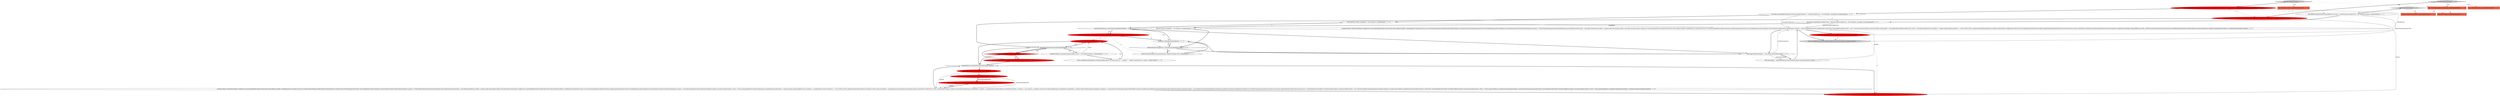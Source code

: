 digraph {
10 [style = filled, label = "final ArrayList<String> groupIdList = new ArrayList<>()@@@5@@@['1', '0', '0']", fillcolor = white, shape = ellipse image = "AAA0AAABBB1BBB"];
1 [style = filled, label = "return new DescribeConsumerGroupsResult(resultFutures)@@@66@@@['1', '0', '0']", fillcolor = red, shape = ellipse image = "AAA1AAABBB1BBB"];
30 [style = filled, label = "Collection<String> groupIds@@@2@@@['0', '0', '1']", fillcolor = tomato, shape = box image = "AAA0AAABBB3BBB"];
12 [style = filled, label = "describeConsumerGroups['1', '0', '0']", fillcolor = lightgray, shape = diamond image = "AAA0AAABBB1BBB"];
4 [style = filled, label = "runnable.call(new Call(\"findCoordinator\",deadline,new LeastLoadedNodeProvider()){@Override AbstractRequest.Builder createRequest(int timeoutMs){return new FindCoordinatorRequest.Builder(FindCoordinatorRequest.CoordinatorType.GROUP,groupId)}@Override void handleResponse(AbstractResponse abstractResponse){final FindCoordinatorResponse response = (FindCoordinatorResponse)abstractResponsefinal long nowDeleteConsumerGroups = time.milliseconds()final int nodeId = response.node().id()runnable.call(new Call(\"deleteConsumerGroups\",deadline,new ConstantNodeIdProvider(nodeId)){@Override AbstractRequest.Builder createRequest(int timeoutMs){return new DeleteGroupsRequest.Builder(Collections.singleton(groupId))}@Override void handleResponse(AbstractResponse abstractResponse){final DeleteGroupsResponse response = (DeleteGroupsResponse)abstractResponsefor (Map.Entry<String,KafkaFutureImpl<Void>> entry : deleteConsumerGroupFutures.entrySet()){final String groupId = entry.getKey()final KafkaFutureImpl<Void> future = entry.getValue()final Errors groupError = response.get(groupId)if (groupError != Errors.NONE) {future.completeExceptionally(groupError.exception())continue}future.complete(null)}}@Override void handleFailure(Throwable throwable){completeAllExceptionally(deleteConsumerGroupFutures.values(),throwable)}},nowDeleteConsumerGroups)deleteConsumerGroupsFuture.complete(new HashMap<String,KafkaFuture<Void>>(deleteConsumerGroupFutures))}@Override void handleFailure(Throwable throwable){deleteConsumerGroupsFuture.completeExceptionally(throwable)}},nowFindCoordinator)@@@15@@@['1', '0', '1']", fillcolor = white, shape = ellipse image = "AAA0AAABBB1BBB"];
19 [style = filled, label = "KafkaFutureImpl<ConsumerGroupDescription> future = new KafkaFutureImpl<>()@@@6@@@['0', '1', '0']", fillcolor = white, shape = ellipse image = "AAA0AAABBB2BBB"];
28 [style = filled, label = "return new DeleteConsumerGroupsResult(deleteConsumerGroupsFuture)@@@53@@@['0', '0', '1']", fillcolor = lightgray, shape = ellipse image = "AAA0AAABBB3BBB"];
0 [style = filled, label = "groupIdList.add(groupId)@@@9@@@['1', '0', '1']", fillcolor = white, shape = ellipse image = "AAA0AAABBB1BBB"];
25 [style = filled, label = "futures.put(groupId,new KafkaFutureImpl<ConsumerGroupDescription>())@@@11@@@['0', '1', '0']", fillcolor = red, shape = ellipse image = "AAA1AAABBB2BBB"];
27 [style = filled, label = "entry.getValue().isCompletedExceptionally()@@@15@@@['0', '1', '0']", fillcolor = white, shape = diamond image = "AAA0AAABBB2BBB"];
11 [style = filled, label = "final DescribeConsumerGroupsOptions options@@@2@@@['1', '1', '0']", fillcolor = tomato, shape = box image = "AAA0AAABBB1BBB"];
14 [style = filled, label = "final Collection<String> groupIds@@@2@@@['0', '1', '0']", fillcolor = tomato, shape = box image = "AAA0AAABBB2BBB"];
15 [style = filled, label = "final long deadline = calcDeadlineMs(startFindCoordinatorMs,options.timeoutMs())@@@18@@@['0', '1', '0']", fillcolor = red, shape = ellipse image = "AAA1AAABBB2BBB"];
21 [style = filled, label = "runnable.call(new Call(\"findCoordinator\",deadline,new LeastLoadedNodeProvider()){@Override AbstractRequest.Builder createRequest(int timeoutMs){return new FindCoordinatorRequest.Builder(FindCoordinatorRequest.CoordinatorType.GROUP,groupId)}@Override void handleResponse(AbstractResponse abstractResponse){final FindCoordinatorResponse response = (FindCoordinatorResponse)abstractResponsefinal long nowDescribeConsumerGroups = time.milliseconds()final int nodeId = response.node().id()runnable.call(new Call(\"describeConsumerGroups\",deadline,new ConstantNodeIdProvider(nodeId)){@Override AbstractRequest.Builder createRequest(int timeoutMs){return new DescribeGroupsRequest.Builder(Collections.singletonList(groupId))}@Override void handleResponse(AbstractResponse abstractResponse){final DescribeGroupsResponse response = (DescribeGroupsResponse)abstractResponseKafkaFutureImpl<ConsumerGroupDescription> future = futures.get(groupId)final DescribeGroupsResponse.GroupMetadata groupMetadata = response.groups().get(groupId)final Errors groupError = groupMetadata.error()if (groupError != Errors.NONE) {future.completeExceptionally(groupError.exception())}{final String protocolType = groupMetadata.protocolType()if (protocolType.equals(ConsumerProtocol.PROTOCOL_TYPE) || protocolType.isEmpty()) {final List<DescribeGroupsResponse.GroupMember> members = groupMetadata.members()final List<MemberDescription> consumers = new ArrayList<>(members.size())for (DescribeGroupsResponse.GroupMember groupMember : members){final PartitionAssignor.Assignment assignment = ConsumerProtocol.deserializeAssignment(ByteBuffer.wrap(Utils.readBytes(groupMember.memberAssignment())))final MemberDescription memberDescription = new MemberDescription(groupMember.memberId(),groupMember.clientId(),groupMember.clientHost(),new MemberAssignment(assignment.partitions()))consumers.add(memberDescription)}final String protocol = groupMetadata.protocol()final ConsumerGroupDescription consumerGroupDescription = new ConsumerGroupDescription(groupId,protocolType.isEmpty(),consumers,protocol)future.complete(consumerGroupDescription)}}}@Override void handleFailure(Throwable throwable){KafkaFutureImpl<ConsumerGroupDescription> future = futures.get(groupId)future.completeExceptionally(throwable)}},nowDescribeConsumerGroups)}@Override void handleFailure(Throwable throwable){KafkaFutureImpl<ConsumerGroupDescription> future = futures.get(groupId)future.completeExceptionally(throwable)}},startFindCoordinatorMs)@@@19@@@['0', '1', '0']", fillcolor = white, shape = ellipse image = "AAA0AAABBB2BBB"];
33 [style = filled, label = "!deleteConsumerGroupFutures.containsKey(groupId)@@@7@@@['0', '0', '1']", fillcolor = white, shape = diamond image = "AAA0AAABBB3BBB"];
6 [style = filled, label = "final Map<String,KafkaFutureImpl<ConsumerGroupDescription>> consumerGroupFutures = new HashMap<>(groupIds.size())@@@4@@@['1', '0', '0']", fillcolor = white, shape = ellipse image = "AAA0AAABBB1BBB"];
36 [style = filled, label = "final KafkaFutureImpl<Map<String,KafkaFuture<Void>>> deleteConsumerGroupsFuture = new KafkaFutureImpl<>()@@@3@@@['0', '0', '1']", fillcolor = white, shape = ellipse image = "AAA0AAABBB3BBB"];
3 [style = filled, label = "consumerGroupFutures.put(groupId,new KafkaFutureImpl<ConsumerGroupDescription>())@@@8@@@['1', '0', '0']", fillcolor = red, shape = ellipse image = "AAA1AAABBB1BBB"];
20 [style = filled, label = "!futures.containsKey(groupId)@@@10@@@['0', '1', '0']", fillcolor = red, shape = diamond image = "AAA1AAABBB2BBB"];
17 [style = filled, label = "final String groupId = entry.getKey()@@@16@@@['0', '1', '0']", fillcolor = red, shape = ellipse image = "AAA1AAABBB2BBB"];
18 [style = filled, label = "final long startFindCoordinatorMs = time.milliseconds()@@@17@@@['0', '1', '0']", fillcolor = red, shape = ellipse image = "AAA1AAABBB2BBB"];
22 [style = filled, label = "futures.put(groupId,future)@@@8@@@['0', '1', '0']", fillcolor = red, shape = ellipse image = "AAA1AAABBB2BBB"];
35 [style = filled, label = "deleteConsumerGroups['0', '0', '1']", fillcolor = lightgray, shape = diamond image = "AAA0AAABBB3BBB"];
5 [style = filled, label = "final KafkaFutureImpl<Map<String,KafkaFuture<ConsumerGroupDescription>>> resultFutures = new KafkaFutureImpl<>()@@@3@@@['1', '0', '0']", fillcolor = red, shape = ellipse image = "AAA1AAABBB1BBB"];
7 [style = filled, label = "!consumerGroupFutures.containsKey(groupId)@@@7@@@['1', '0', '0']", fillcolor = white, shape = diamond image = "AAA0AAABBB1BBB"];
23 [style = filled, label = "describeConsumerGroups['0', '1', '0']", fillcolor = lightgray, shape = diamond image = "AAA0AAABBB2BBB"];
34 [style = filled, label = "final Map<String,KafkaFutureImpl<Void>> deleteConsumerGroupFutures = new HashMap<>(groupIds.size())@@@4@@@['0', '0', '1']", fillcolor = white, shape = ellipse image = "AAA0AAABBB3BBB"];
13 [style = filled, label = "groupIdIsUnrepresentable(groupId)@@@5@@@['0', '1', '0']", fillcolor = white, shape = diamond image = "AAA0AAABBB2BBB"];
9 [style = filled, label = "final long deadline = calcDeadlineMs(nowFindCoordinator,options.timeoutMs())@@@14@@@['1', '0', '1']", fillcolor = white, shape = ellipse image = "AAA0AAABBB1BBB"];
31 [style = filled, label = "deleteConsumerGroupFutures.put(groupId,new KafkaFutureImpl<Void>())@@@8@@@['0', '0', '1']", fillcolor = white, shape = ellipse image = "AAA0AAABBB3BBB"];
32 [style = filled, label = "final Set<String> groupIdList = new HashSet<>()@@@5@@@['0', '0', '1']", fillcolor = white, shape = ellipse image = "AAA0AAABBB3BBB"];
26 [style = filled, label = "final Map<String,KafkaFutureImpl<ConsumerGroupDescription>> futures = new HashMap<>(groupIds.size())@@@3@@@['0', '1', '0']", fillcolor = red, shape = ellipse image = "AAA1AAABBB2BBB"];
29 [style = filled, label = "DeleteConsumerGroupsOptions options@@@2@@@['0', '0', '1']", fillcolor = tomato, shape = box image = "AAA0AAABBB3BBB"];
2 [style = filled, label = "final Collection<String> groupIds@@@2@@@['1', '0', '0']", fillcolor = tomato, shape = box image = "AAA0AAABBB1BBB"];
8 [style = filled, label = "final long nowFindCoordinator = time.milliseconds()@@@13@@@['1', '0', '1']", fillcolor = white, shape = ellipse image = "AAA0AAABBB1BBB"];
24 [style = filled, label = "future.completeExceptionally(new InvalidGroupIdException(\"The given group id '\" + groupId + \"' cannot be represented in a request.\"))@@@7@@@['0', '1', '0']", fillcolor = white, shape = ellipse image = "AAA0AAABBB2BBB"];
16 [style = filled, label = "return new DescribeConsumerGroupsResult(new HashMap<String,KafkaFuture<ConsumerGroupDescription>>(futures))@@@69@@@['0', '1', '0']", fillcolor = red, shape = ellipse image = "AAA1AAABBB2BBB"];
35->29 [style = dotted, label="true"];
13->24 [style = dotted, label="true"];
33->0 [style = dotted, label="true"];
20->13 [style = bold, label=""];
20->25 [style = dotted, label="true"];
12->5 [style = bold, label=""];
21->27 [style = bold, label=""];
5->26 [style = dashed, label="0"];
25->13 [style = bold, label=""];
15->21 [style = bold, label=""];
3->31 [style = dashed, label="0"];
31->0 [style = bold, label=""];
9->4 [style = bold, label=""];
8->9 [style = solid, label="nowFindCoordinator"];
17->21 [style = solid, label="groupId"];
18->15 [style = bold, label=""];
5->1 [style = solid, label="resultFutures"];
23->26 [style = bold, label=""];
12->2 [style = dotted, label="true"];
13->19 [style = dotted, label="true"];
8->4 [style = solid, label="nowFindCoordinator"];
3->22 [style = dashed, label="0"];
6->34 [style = dashed, label="0"];
10->4 [style = solid, label="groupIdList"];
27->16 [style = bold, label=""];
1->28 [style = dashed, label="0"];
7->0 [style = dotted, label="true"];
7->8 [style = bold, label=""];
24->22 [style = bold, label=""];
20->25 [style = bold, label=""];
10->7 [style = bold, label=""];
15->21 [style = solid, label="deadline"];
35->30 [style = dotted, label="true"];
32->33 [style = bold, label=""];
7->3 [style = bold, label=""];
3->0 [style = bold, label=""];
26->13 [style = bold, label=""];
4->28 [style = bold, label=""];
19->24 [style = bold, label=""];
0->7 [style = bold, label=""];
20->27 [style = bold, label=""];
12->11 [style = dotted, label="true"];
19->22 [style = solid, label="future"];
25->27 [style = bold, label=""];
26->16 [style = solid, label="futures"];
5->36 [style = dashed, label="0"];
23->14 [style = dotted, label="true"];
13->19 [style = bold, label=""];
5->6 [style = bold, label=""];
0->33 [style = bold, label=""];
22->27 [style = bold, label=""];
18->15 [style = solid, label="startFindCoordinatorMs"];
36->28 [style = solid, label="deleteConsumerGroupsFuture"];
7->3 [style = dotted, label="true"];
13->22 [style = dotted, label="true"];
1->16 [style = dashed, label="0"];
10->32 [style = dashed, label="0"];
6->10 [style = bold, label=""];
17->18 [style = bold, label=""];
0->8 [style = bold, label=""];
8->9 [style = bold, label=""];
27->17 [style = bold, label=""];
21->16 [style = bold, label=""];
33->31 [style = bold, label=""];
4->8 [style = bold, label=""];
9->4 [style = solid, label="deadline"];
34->32 [style = bold, label=""];
34->4 [style = solid, label="deleteConsumerGroupFutures"];
4->1 [style = bold, label=""];
7->33 [style = dashed, label="0"];
35->36 [style = bold, label=""];
13->20 [style = dotted, label="false"];
11->30 [style = dashed, label="0"];
18->21 [style = solid, label="startFindCoordinatorMs"];
33->8 [style = bold, label=""];
33->31 [style = dotted, label="true"];
6->4 [style = solid, label="consumerGroupFutures"];
36->34 [style = bold, label=""];
22->13 [style = bold, label=""];
13->20 [style = bold, label=""];
23->11 [style = dotted, label="true"];
}
